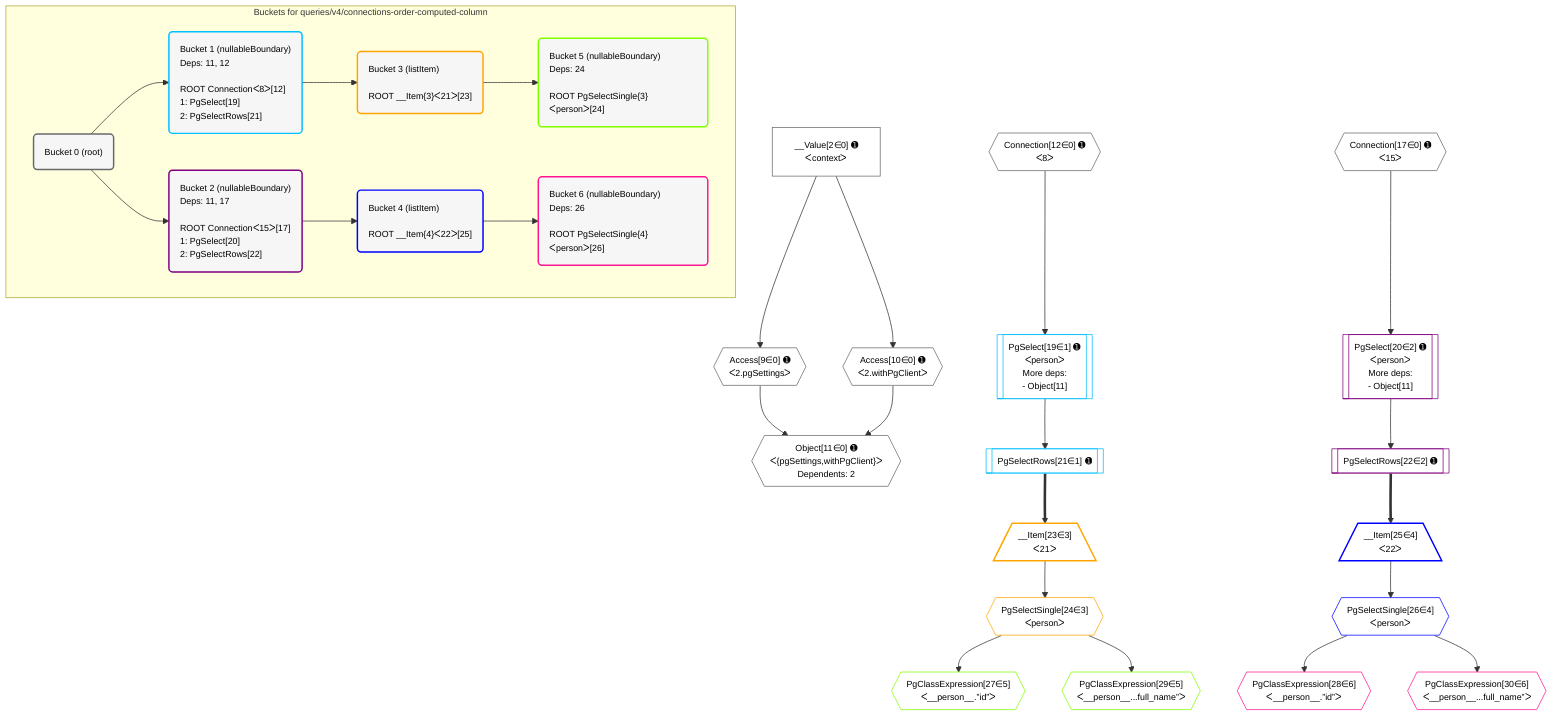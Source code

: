 %%{init: {'themeVariables': { 'fontSize': '12px'}}}%%
graph TD
    classDef path fill:#eee,stroke:#000,color:#000
    classDef plan fill:#fff,stroke-width:1px,color:#000
    classDef itemplan fill:#fff,stroke-width:2px,color:#000
    classDef unbatchedplan fill:#dff,stroke-width:1px,color:#000
    classDef sideeffectplan fill:#fcc,stroke-width:2px,color:#000
    classDef bucket fill:#f6f6f6,color:#000,stroke-width:2px,text-align:left

    subgraph "Buckets for queries/v4/connections-order-computed-column"
    Bucket0("Bucket 0 (root)"):::bucket
    Bucket1("Bucket 1 (nullableBoundary)<br />Deps: 11, 12<br /><br />ROOT Connectionᐸ8ᐳ[12]<br />1: PgSelect[19]<br />2: PgSelectRows[21]"):::bucket
    Bucket2("Bucket 2 (nullableBoundary)<br />Deps: 11, 17<br /><br />ROOT Connectionᐸ15ᐳ[17]<br />1: PgSelect[20]<br />2: PgSelectRows[22]"):::bucket
    Bucket3("Bucket 3 (listItem)<br /><br />ROOT __Item{3}ᐸ21ᐳ[23]"):::bucket
    Bucket4("Bucket 4 (listItem)<br /><br />ROOT __Item{4}ᐸ22ᐳ[25]"):::bucket
    Bucket5("Bucket 5 (nullableBoundary)<br />Deps: 24<br /><br />ROOT PgSelectSingle{3}ᐸpersonᐳ[24]"):::bucket
    Bucket6("Bucket 6 (nullableBoundary)<br />Deps: 26<br /><br />ROOT PgSelectSingle{4}ᐸpersonᐳ[26]"):::bucket
    end
    Bucket0 --> Bucket1 & Bucket2
    Bucket1 --> Bucket3
    Bucket2 --> Bucket4
    Bucket3 --> Bucket5
    Bucket4 --> Bucket6

    %% plan dependencies
    Object11{{"Object[11∈0] ➊<br />ᐸ{pgSettings,withPgClient}ᐳ<br />Dependents: 2"}}:::plan
    Access9{{"Access[9∈0] ➊<br />ᐸ2.pgSettingsᐳ"}}:::plan
    Access10{{"Access[10∈0] ➊<br />ᐸ2.withPgClientᐳ"}}:::plan
    Access9 & Access10 --> Object11
    __Value2["__Value[2∈0] ➊<br />ᐸcontextᐳ"]:::plan
    __Value2 --> Access9
    __Value2 --> Access10
    Connection12{{"Connection[12∈0] ➊<br />ᐸ8ᐳ"}}:::plan
    Connection17{{"Connection[17∈0] ➊<br />ᐸ15ᐳ"}}:::plan
    PgSelect19[["PgSelect[19∈1] ➊<br />ᐸpersonᐳ<br />More deps:<br />- Object[11]"]]:::plan
    Connection12 --> PgSelect19
    PgSelectRows21[["PgSelectRows[21∈1] ➊"]]:::plan
    PgSelect19 --> PgSelectRows21
    PgSelect20[["PgSelect[20∈2] ➊<br />ᐸpersonᐳ<br />More deps:<br />- Object[11]"]]:::plan
    Connection17 --> PgSelect20
    PgSelectRows22[["PgSelectRows[22∈2] ➊"]]:::plan
    PgSelect20 --> PgSelectRows22
    __Item23[/"__Item[23∈3]<br />ᐸ21ᐳ"\]:::itemplan
    PgSelectRows21 ==> __Item23
    PgSelectSingle24{{"PgSelectSingle[24∈3]<br />ᐸpersonᐳ"}}:::plan
    __Item23 --> PgSelectSingle24
    __Item25[/"__Item[25∈4]<br />ᐸ22ᐳ"\]:::itemplan
    PgSelectRows22 ==> __Item25
    PgSelectSingle26{{"PgSelectSingle[26∈4]<br />ᐸpersonᐳ"}}:::plan
    __Item25 --> PgSelectSingle26
    PgClassExpression27{{"PgClassExpression[27∈5]<br />ᐸ__person__.”id”ᐳ"}}:::plan
    PgSelectSingle24 --> PgClassExpression27
    PgClassExpression29{{"PgClassExpression[29∈5]<br />ᐸ__person__...full_name”ᐳ"}}:::plan
    PgSelectSingle24 --> PgClassExpression29
    PgClassExpression28{{"PgClassExpression[28∈6]<br />ᐸ__person__.”id”ᐳ"}}:::plan
    PgSelectSingle26 --> PgClassExpression28
    PgClassExpression30{{"PgClassExpression[30∈6]<br />ᐸ__person__...full_name”ᐳ"}}:::plan
    PgSelectSingle26 --> PgClassExpression30

    %% define steps
    classDef bucket0 stroke:#696969
    class Bucket0,__Value2,Access9,Access10,Object11,Connection12,Connection17 bucket0
    classDef bucket1 stroke:#00bfff
    class Bucket1,PgSelect19,PgSelectRows21 bucket1
    classDef bucket2 stroke:#7f007f
    class Bucket2,PgSelect20,PgSelectRows22 bucket2
    classDef bucket3 stroke:#ffa500
    class Bucket3,__Item23,PgSelectSingle24 bucket3
    classDef bucket4 stroke:#0000ff
    class Bucket4,__Item25,PgSelectSingle26 bucket4
    classDef bucket5 stroke:#7fff00
    class Bucket5,PgClassExpression27,PgClassExpression29 bucket5
    classDef bucket6 stroke:#ff1493
    class Bucket6,PgClassExpression28,PgClassExpression30 bucket6